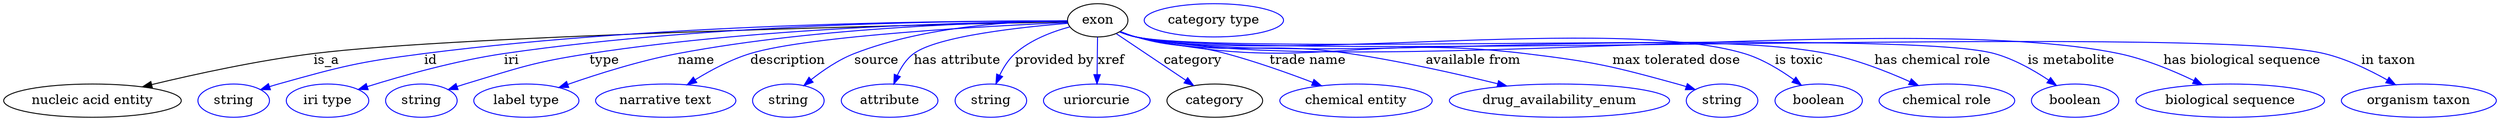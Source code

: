 digraph {
	graph [bb="0,0,2676.7,123"];
	node [label="\N"];
	exon	[height=0.5,
		label=exon,
		pos="1175.5,105",
		width=0.9027];
	"nucleic acid entity"	[height=0.5,
		pos="95.542,18",
		width=2.6539];
	exon -> "nucleic acid entity"	[label=is_a,
		lp="347.54,61.5",
		pos="e,149.46,32.995 1143,103.37 1008.4,100.64 494.51,89.113 333.54,69 273.89,61.547 206.98,46.919 159.33,35.402"];
	id	[color=blue,
		height=0.5,
		label=string,
		pos="247.54,18",
		width=1.0652];
	exon -> id	[color=blue,
		label=id,
		lp="459.54,61.5",
		pos="e,276.53,29.966 1143,104.26 1040.7,104.68 717.41,103.03 452.54,69 381.82,59.914 364.19,55.278 295.54,36 292.43,35.128 289.24,34.158 \
286.04,33.138",
		style=solid];
	iri	[color=blue,
		height=0.5,
		label="iri type",
		pos="348.54,18",
		width=1.2277];
	exon -> iri	[color=blue,
		label=iri,
		lp="546.54,61.5",
		pos="e,381.71,30.13 1142.8,104.31 1048.5,104.74 768.09,102.86 538.54,69 487.12,61.414 429.6,45.143 391.45,33.215",
		style=solid];
	type	[color=blue,
		height=0.5,
		label=string,
		pos="449.54,18",
		width=1.0652];
	exon -> type	[color=blue,
		label=type,
		lp="646.54,61.5",
		pos="e,478.46,30.003 1143.1,103.92 1058.3,103.26 823.35,98.692 630.54,69 569.92,59.665 555.24,53.789 496.54,36 493.78,35.162 490.94,34.255 \
488.09,33.311",
		style=solid];
	name	[color=blue,
		height=0.5,
		label="label type",
		pos="562.54,18",
		width=1.5707];
	exon -> name	[color=blue,
		label=name,
		lp="745.54,61.5",
		pos="e,597.59,32.211 1143,103.91 1068.5,103.18 879.9,98.306 725.54,69 684.69,61.244 639.6,46.946 607.21,35.62",
		style=solid];
	description	[color=blue,
		height=0.5,
		label="narrative text",
		pos="712.54,18",
		width=2.0943];
	exon -> description	[color=blue,
		label=description,
		lp="843.04,61.5",
		pos="e,735.4,35.206 1143.2,102.67 1064.7,99.173 865.84,88.602 802.54,69 781.94,62.62 760.77,51.147 744.14,40.799",
		style=solid];
	source	[color=blue,
		height=0.5,
		label=string,
		pos="844.54,18",
		width=1.0652];
	exon -> source	[color=blue,
		label=source,
		lp="937.54,61.5",
		pos="e,860.7,34.325 1142.8,104.68 1091.9,104.65 991.53,100.14 913.54,69 897.09,62.429 880.93,51.063 868.39,40.827",
		style=solid];
	"has attribute"	[color=blue,
		height=0.5,
		label=attribute,
		pos="952.54,18",
		width=1.4443];
	exon -> "has attribute"	[color=blue,
		label="has attribute",
		lp="1024.5,61.5",
		pos="e,956.74,35.971 1143.5,101.81 1094.3,97.885 1003.3,88.206 977.54,69 969.74,63.181 964.22,54.25 960.38,45.537",
		style=solid];
	"provided by"	[color=blue,
		height=0.5,
		label=string,
		pos="1060.5,18",
		width=1.0652];
	exon -> "provided by"	[color=blue,
		label="provided by",
		lp="1129,61.5",
		pos="e,1066,36.267 1145.4,97.872 1126.7,92.778 1103.1,83.886 1086.5,69 1079.5,62.627 1074,53.869 1070,45.463",
		style=solid];
	xref	[color=blue,
		height=0.5,
		label=uriorcurie,
		pos="1174.5,18",
		width=1.5887];
	exon -> xref	[color=blue,
		label=xref,
		lp="1190,61.5",
		pos="e,1174.7,36.175 1175.3,86.799 1175.2,75.163 1175,59.548 1174.9,46.237",
		style=solid];
	category	[height=0.5,
		pos="1301.5,18",
		width=1.4263];
	exon -> category	[color=blue,
		label=category,
		lp="1278,61.5",
		pos="e,1278.7,34.42 1195.5,90.531 1215.6,77 1246.8,55.946 1270.1,40.178",
		style=solid];
	"trade name"	[color=blue,
		height=0.5,
		label="chemical entity",
		pos="1452.5,18",
		width=2.2748];
	exon -> "trade name"	[color=blue,
		label="trade name",
		lp="1401.5,61.5",
		pos="e,1415.6,34.138 1200,92.898 1205.3,90.725 1211.1,88.621 1216.5,87 1258.6,74.535 1271.2,80.458 1313.5,69 1345,60.495 1379.4,48.134 \
1406.1,37.83",
		style=solid];
	"available from"	[color=blue,
		height=0.5,
		label=drug_availability_enum,
		pos="1670.5,18",
		width=3.2858];
	exon -> "available from"	[color=blue,
		label="available from",
		lp="1579,61.5",
		pos="e,1614.3,33.866 1199.4,92.633 1204.9,90.42 1210.8,88.367 1216.5,87 1316.2,63.068 1345.1,84.207 1446.5,69 1500.2,60.951 1560.2,47.314 \
1604.5,36.313",
		style=solid];
	"max tolerated dose"	[color=blue,
		height=0.5,
		label=string,
		pos="1845.5,18",
		width=1.0652];
	exon -> "max tolerated dose"	[color=blue,
		label="max tolerated dose",
		lp="1797.5,61.5",
		pos="e,1816.6,30.002 1199.4,92.484 1204.9,90.28 1210.8,88.267 1216.5,87 1398.1,46.775 1450,91.518 1634.5,69 1707.9,60.049 1726.3,55.72 \
1797.5,36 1800.7,35.139 1803.9,34.178 1807,33.163",
		style=solid];
	"is toxic"	[color=blue,
		height=0.5,
		label=boolean,
		pos="1948.5,18",
		width=1.2999];
	exon -> "is toxic"	[color=blue,
		label="is toxic",
		lp="1929.5,61.5",
		pos="e,1930.5,34.689 1199.4,92.418 1204.9,90.217 1210.8,88.222 1216.5,87 1358.7,56.652 1731.6,111.8 1870.5,69 1889.3,63.236 1907.8,51.648 \
1922.1,41.078",
		style=solid];
	"has chemical role"	[color=blue,
		height=0.5,
		label="chemical role",
		pos="2086.5,18",
		width=2.022];
	exon -> "has chemical role"	[color=blue,
		label="has chemical role",
		lp="2073,61.5",
		pos="e,2056.2,34.475 1199.3,92.404 1204.9,90.204 1210.8,88.213 1216.5,87 1378.1,52.791 1797.7,101.75 1959.5,69 1989.9,62.86 2022.3,49.963 \
2046.8,38.806",
		style=solid];
	"is metabolite"	[color=blue,
		height=0.5,
		label=boolean,
		pos="2224.5,18",
		width=1.2999];
	exon -> "is metabolite"	[color=blue,
		label="is metabolite",
		lp="2221.5,61.5",
		pos="e,2204.9,34.507 1199.3,92.384 1204.9,90.185 1210.8,88.199 1216.5,87 1316.9,65.991 2040.8,96.914 2139.5,69 2160.1,63.182 2180.8,51.143 \
2196.7,40.336",
		style=solid];
	"has biological sequence"	[color=blue,
		height=0.5,
		label="biological sequence",
		pos="2390.5,18",
		width=2.8164];
	exon -> "has biological sequence"	[color=blue,
		label="has biological sequence",
		lp="2404,61.5",
		pos="e,2361,35.275 1199.3,92.374 1204.9,90.175 1210.8,88.192 1216.5,87 1446.3,39.211 2042.9,117.68 2272.5,69 2300.2,63.145 2329.4,50.813 \
2351.8,39.861",
		style=solid];
	"in taxon"	[color=blue,
		height=0.5,
		label="organism taxon",
		pos="2593.5,18",
		width=2.3109];
	exon -> "in taxon"	[color=blue,
		label="in taxon",
		lp="2561.5,61.5",
		pos="e,2568.6,35.294 1199.3,92.361 1204.9,90.163 1210.8,88.184 1216.5,87 1355.4,58.333 2354.7,102.28 2492.5,69 2516.2,63.278 2540.8,51.28 \
2559.8,40.471",
		style=solid];
	"named thing_category"	[color=blue,
		height=0.5,
		label="category type",
		pos="1300.5,105",
		width=2.0762];
}
